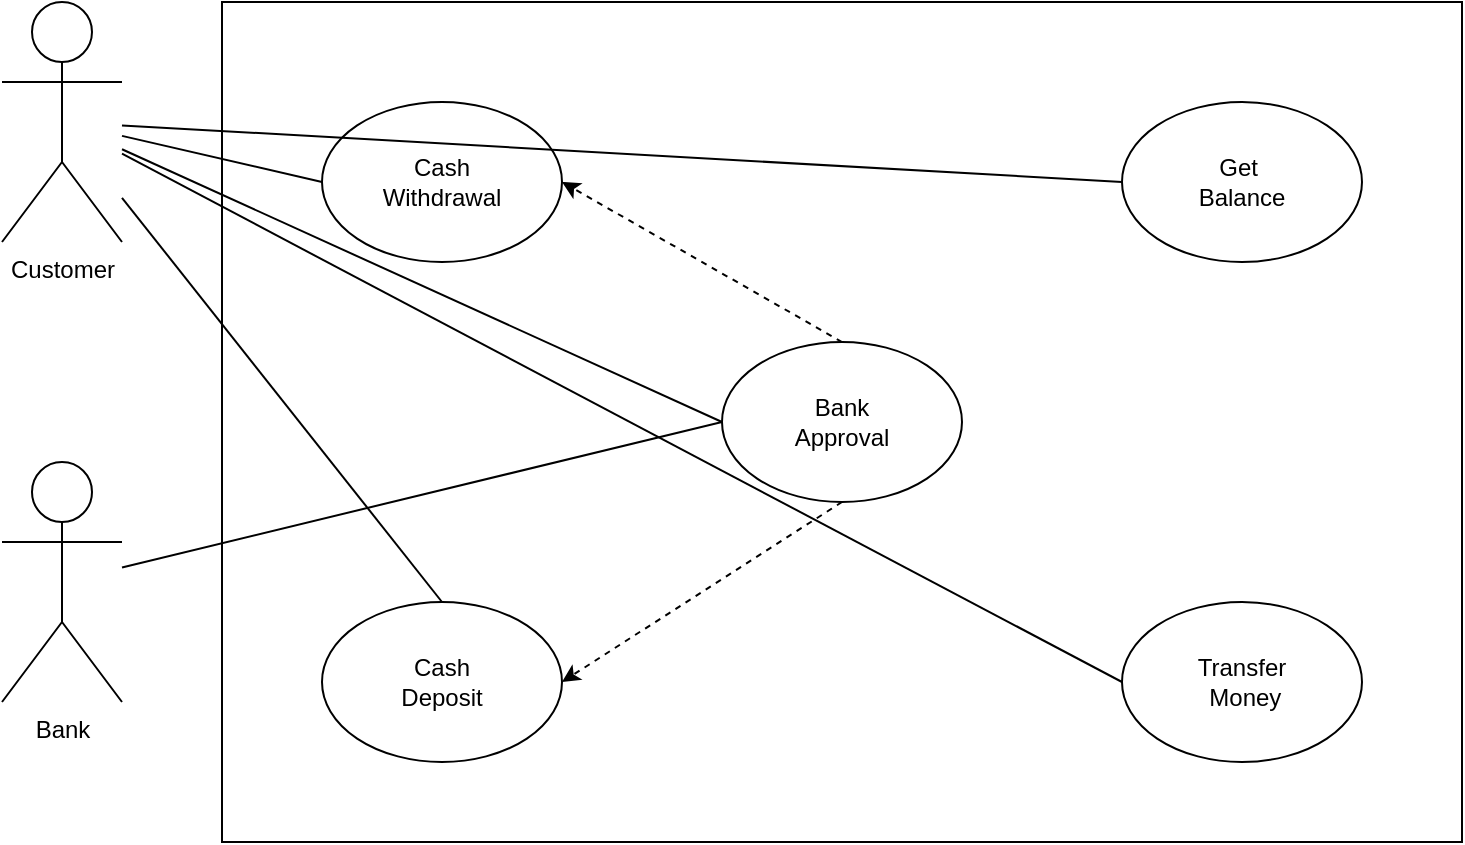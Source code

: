 <mxfile version="15.8.3" type="github">
  <diagram id="Hc9yeL8egTwj--XoqEOM" name="Page-1">
    <mxGraphModel dx="997" dy="548" grid="1" gridSize="10" guides="1" tooltips="1" connect="1" arrows="1" fold="1" page="1" pageScale="1" pageWidth="850" pageHeight="1100" math="0" shadow="0">
      <root>
        <mxCell id="0" />
        <mxCell id="1" parent="0" />
        <mxCell id="tZyhxEvpkJcSIGfDJi1E-11" value="Customer&lt;br&gt;" style="shape=umlActor;verticalLabelPosition=bottom;verticalAlign=top;html=1;outlineConnect=0;" vertex="1" parent="1">
          <mxGeometry x="40" y="40" width="60" height="120" as="geometry" />
        </mxCell>
        <mxCell id="tZyhxEvpkJcSIGfDJi1E-12" value="" style="rounded=0;whiteSpace=wrap;html=1;" vertex="1" parent="1">
          <mxGeometry x="150" y="40" width="620" height="420" as="geometry" />
        </mxCell>
        <mxCell id="tZyhxEvpkJcSIGfDJi1E-9" value="Cash &lt;br&gt;Withdrawal" style="ellipse;whiteSpace=wrap;html=1;" vertex="1" parent="1">
          <mxGeometry x="200" y="90" width="120" height="80" as="geometry" />
        </mxCell>
        <mxCell id="tZyhxEvpkJcSIGfDJi1E-10" value="Cash&lt;br&gt;Deposit" style="ellipse;whiteSpace=wrap;html=1;" vertex="1" parent="1">
          <mxGeometry x="200" y="340" width="120" height="80" as="geometry" />
        </mxCell>
        <mxCell id="tZyhxEvpkJcSIGfDJi1E-14" value="Bank&lt;br&gt;Approval" style="ellipse;whiteSpace=wrap;html=1;" vertex="1" parent="1">
          <mxGeometry x="400" y="210" width="120" height="80" as="geometry" />
        </mxCell>
        <mxCell id="tZyhxEvpkJcSIGfDJi1E-16" value="Bank" style="shape=umlActor;verticalLabelPosition=bottom;verticalAlign=top;html=1;outlineConnect=0;" vertex="1" parent="1">
          <mxGeometry x="40" y="270" width="60" height="120" as="geometry" />
        </mxCell>
        <mxCell id="tZyhxEvpkJcSIGfDJi1E-23" value="" style="html=1;labelBackgroundColor=#ffffff;startArrow=none;startFill=0;startSize=6;endArrow=classic;endFill=1;endSize=6;jettySize=auto;orthogonalLoop=1;strokeWidth=1;dashed=1;fontSize=14;rounded=0;exitX=0.5;exitY=1;exitDx=0;exitDy=0;entryX=1;entryY=0.5;entryDx=0;entryDy=0;" edge="1" parent="1" source="tZyhxEvpkJcSIGfDJi1E-14" target="tZyhxEvpkJcSIGfDJi1E-10">
          <mxGeometry width="60" height="60" relative="1" as="geometry">
            <mxPoint x="390" y="270" as="sourcePoint" />
            <mxPoint x="450" y="210" as="targetPoint" />
          </mxGeometry>
        </mxCell>
        <mxCell id="tZyhxEvpkJcSIGfDJi1E-24" value="" style="html=1;labelBackgroundColor=#ffffff;startArrow=none;startFill=0;startSize=6;endArrow=classic;endFill=1;endSize=6;jettySize=auto;orthogonalLoop=1;strokeWidth=1;dashed=1;fontSize=14;rounded=0;entryX=1;entryY=0.5;entryDx=0;entryDy=0;exitX=0.5;exitY=0;exitDx=0;exitDy=0;" edge="1" parent="1" source="tZyhxEvpkJcSIGfDJi1E-14" target="tZyhxEvpkJcSIGfDJi1E-9">
          <mxGeometry width="60" height="60" relative="1" as="geometry">
            <mxPoint x="400" y="280" as="sourcePoint" />
            <mxPoint x="460" y="220" as="targetPoint" />
          </mxGeometry>
        </mxCell>
        <mxCell id="tZyhxEvpkJcSIGfDJi1E-26" value="Transfer&lt;br&gt;&amp;nbsp;Money" style="ellipse;whiteSpace=wrap;html=1;" vertex="1" parent="1">
          <mxGeometry x="600" y="340" width="120" height="80" as="geometry" />
        </mxCell>
        <mxCell id="tZyhxEvpkJcSIGfDJi1E-27" value="Get&amp;nbsp;&lt;br&gt;Balance" style="ellipse;whiteSpace=wrap;html=1;" vertex="1" parent="1">
          <mxGeometry x="600" y="90" width="120" height="80" as="geometry" />
        </mxCell>
        <mxCell id="tZyhxEvpkJcSIGfDJi1E-30" value="" style="endArrow=none;html=1;rounded=0;entryX=0;entryY=0.5;entryDx=0;entryDy=0;" edge="1" parent="1" source="tZyhxEvpkJcSIGfDJi1E-16" target="tZyhxEvpkJcSIGfDJi1E-14">
          <mxGeometry width="50" height="50" relative="1" as="geometry">
            <mxPoint x="400" y="250" as="sourcePoint" />
            <mxPoint x="450" y="200" as="targetPoint" />
          </mxGeometry>
        </mxCell>
        <mxCell id="tZyhxEvpkJcSIGfDJi1E-31" value="" style="endArrow=none;html=1;rounded=0;entryX=0;entryY=0.5;entryDx=0;entryDy=0;" edge="1" parent="1" source="tZyhxEvpkJcSIGfDJi1E-11" target="tZyhxEvpkJcSIGfDJi1E-14">
          <mxGeometry width="50" height="50" relative="1" as="geometry">
            <mxPoint x="400" y="250" as="sourcePoint" />
            <mxPoint x="450" y="200" as="targetPoint" />
          </mxGeometry>
        </mxCell>
        <mxCell id="tZyhxEvpkJcSIGfDJi1E-33" value="" style="endArrow=none;html=1;rounded=0;entryX=0.5;entryY=0;entryDx=0;entryDy=0;" edge="1" parent="1" source="tZyhxEvpkJcSIGfDJi1E-11" target="tZyhxEvpkJcSIGfDJi1E-10">
          <mxGeometry width="50" height="50" relative="1" as="geometry">
            <mxPoint x="470" y="190" as="sourcePoint" />
            <mxPoint x="520" y="140" as="targetPoint" />
          </mxGeometry>
        </mxCell>
        <mxCell id="tZyhxEvpkJcSIGfDJi1E-34" value="" style="endArrow=none;html=1;rounded=0;exitX=0;exitY=0.5;exitDx=0;exitDy=0;" edge="1" parent="1" source="tZyhxEvpkJcSIGfDJi1E-26" target="tZyhxEvpkJcSIGfDJi1E-11">
          <mxGeometry width="50" height="50" relative="1" as="geometry">
            <mxPoint x="400" y="250" as="sourcePoint" />
            <mxPoint x="450" y="200" as="targetPoint" />
          </mxGeometry>
        </mxCell>
        <mxCell id="tZyhxEvpkJcSIGfDJi1E-35" value="" style="endArrow=none;html=1;rounded=0;entryX=0;entryY=0.5;entryDx=0;entryDy=0;" edge="1" parent="1" source="tZyhxEvpkJcSIGfDJi1E-11" target="tZyhxEvpkJcSIGfDJi1E-9">
          <mxGeometry width="50" height="50" relative="1" as="geometry">
            <mxPoint x="400" y="250" as="sourcePoint" />
            <mxPoint x="450" y="200" as="targetPoint" />
          </mxGeometry>
        </mxCell>
        <mxCell id="tZyhxEvpkJcSIGfDJi1E-36" value="" style="endArrow=none;html=1;rounded=0;entryX=0;entryY=0.5;entryDx=0;entryDy=0;" edge="1" parent="1" source="tZyhxEvpkJcSIGfDJi1E-11" target="tZyhxEvpkJcSIGfDJi1E-27">
          <mxGeometry width="50" height="50" relative="1" as="geometry">
            <mxPoint x="450" y="190" as="sourcePoint" />
            <mxPoint x="500" y="140" as="targetPoint" />
          </mxGeometry>
        </mxCell>
      </root>
    </mxGraphModel>
  </diagram>
</mxfile>
